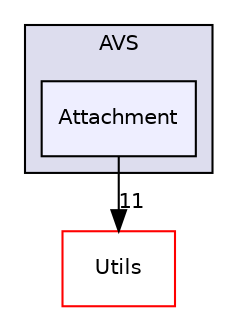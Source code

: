 digraph "/workplace/avs-device-sdk/AVSCommon/AVS/include/AVSCommon/AVS/Attachment" {
  compound=true
  node [ fontsize="10", fontname="Helvetica"];
  edge [ labelfontsize="10", labelfontname="Helvetica"];
  subgraph clusterdir_1b86ff6fe19386d1d992f6fa0aca02b2 {
    graph [ bgcolor="#ddddee", pencolor="black", label="AVS" fontname="Helvetica", fontsize="10", URL="dir_1b86ff6fe19386d1d992f6fa0aca02b2.html"]
  dir_16fdf1dd5a4e411cf30486cba4ef2640 [shape=box, label="Attachment", style="filled", fillcolor="#eeeeff", pencolor="black", URL="dir_16fdf1dd5a4e411cf30486cba4ef2640.html"];
  }
  dir_49dd3d9ac5586189aa170bac46425b9c [shape=box label="Utils" fillcolor="white" style="filled" color="red" URL="dir_49dd3d9ac5586189aa170bac46425b9c.html"];
  dir_16fdf1dd5a4e411cf30486cba4ef2640->dir_49dd3d9ac5586189aa170bac46425b9c [headlabel="11", labeldistance=1.5 headhref="dir_000147_000167.html"];
}
